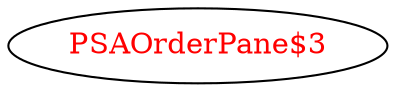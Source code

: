digraph dependencyGraph {
 concentrate=true;
 ranksep="2.0";
 rankdir="LR"; 
 splines="ortho";
"PSAOrderPane$3" [fontcolor="red"];
}